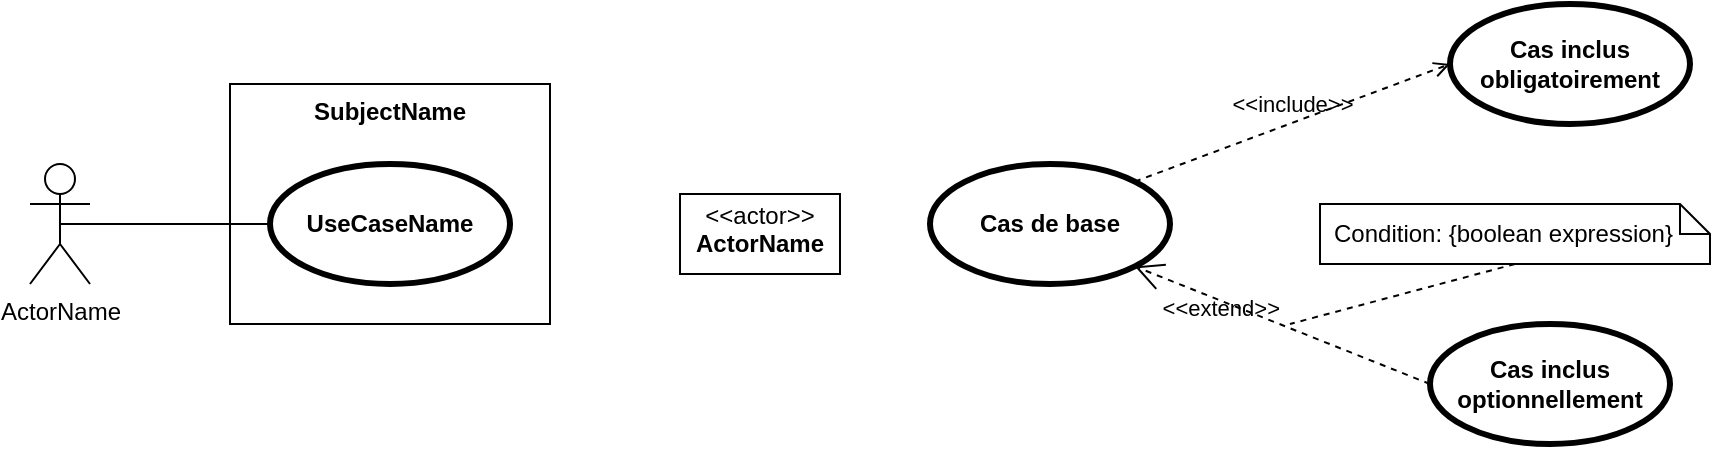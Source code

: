 <mxfile version="13.9.2" type="github">
  <diagram id="F-VjHP3vbZ721k1Tp0xN" name="Page-1">
    <mxGraphModel dx="1102" dy="610" grid="1" gridSize="10" guides="1" tooltips="1" connect="1" arrows="1" fold="1" page="1" pageScale="1" pageWidth="850" pageHeight="1100" math="0" shadow="0">
      <root>
        <mxCell id="0" />
        <mxCell id="1" parent="0" />
        <mxCell id="iwLn66LUUv6DTZ-AdvEo-15" value="SubjectName" style="shape=rect;html=1;verticalAlign=top;fontStyle=1;whiteSpace=wrap;align=center;" vertex="1" parent="1">
          <mxGeometry x="160" y="160" width="160" height="120" as="geometry" />
        </mxCell>
        <mxCell id="iwLn66LUUv6DTZ-AdvEo-2" value="ActorName" style="shape=umlActor;html=1;verticalLabelPosition=bottom;verticalAlign=top;align=center;" vertex="1" parent="1">
          <mxGeometry x="60" y="200" width="30" height="60" as="geometry" />
        </mxCell>
        <mxCell id="iwLn66LUUv6DTZ-AdvEo-3" value="UseCaseName" style="shape=ellipse;html=1;strokeWidth=3;fontStyle=1;whiteSpace=wrap;align=center;perimeter=ellipsePerimeter;" vertex="1" parent="1">
          <mxGeometry x="180" y="200" width="120" height="60" as="geometry" />
        </mxCell>
        <mxCell id="iwLn66LUUv6DTZ-AdvEo-4" value="&lt;p style=&quot;margin:0px;margin-top:4px;text-align:center;&quot;&gt;&amp;lt;&amp;lt;actor&amp;gt;&amp;gt;&lt;br/&gt;&lt;b&gt;ActorName&lt;/b&gt;&lt;/p&gt;" style="shape=rect;html=1;overflow=fill;html=1;whiteSpace=wrap;align=center;" vertex="1" parent="1">
          <mxGeometry x="385" y="215" width="80" height="40" as="geometry" />
        </mxCell>
        <mxCell id="iwLn66LUUv6DTZ-AdvEo-5" value="&lt;div&gt;Cas de base&lt;/div&gt;" style="shape=ellipse;html=1;strokeWidth=3;fontStyle=1;whiteSpace=wrap;align=center;perimeter=ellipsePerimeter;" vertex="1" parent="1">
          <mxGeometry x="510" y="200" width="120" height="60" as="geometry" />
        </mxCell>
        <mxCell id="iwLn66LUUv6DTZ-AdvEo-6" value="&lt;div&gt;Cas inclus&lt;/div&gt;&lt;div&gt;obligatoirement&lt;br&gt;&lt;/div&gt;" style="shape=ellipse;html=1;strokeWidth=3;fontStyle=1;whiteSpace=wrap;align=center;perimeter=ellipsePerimeter;" vertex="1" parent="1">
          <mxGeometry x="770" y="120" width="120" height="60" as="geometry" />
        </mxCell>
        <mxCell id="iwLn66LUUv6DTZ-AdvEo-7" value="&lt;div&gt;Cas inclus&lt;/div&gt;&lt;div&gt;optionnellement&lt;br&gt;&lt;/div&gt;" style="shape=ellipse;html=1;strokeWidth=3;fontStyle=1;whiteSpace=wrap;align=center;perimeter=ellipsePerimeter;" vertex="1" parent="1">
          <mxGeometry x="760" y="280" width="120" height="60" as="geometry" />
        </mxCell>
        <mxCell id="iwLn66LUUv6DTZ-AdvEo-8" value="&amp;lt;&amp;lt;include&amp;gt;&amp;gt;" style="edgeStyle=none;html=1;endArrow=open;verticalAlign=bottom;dashed=1;labelBackgroundColor=none;exitX=1;exitY=0;exitDx=0;exitDy=0;entryX=0;entryY=0.5;entryDx=0;entryDy=0;" edge="1" parent="1" source="iwLn66LUUv6DTZ-AdvEo-5" target="iwLn66LUUv6DTZ-AdvEo-6">
          <mxGeometry width="160" relative="1" as="geometry">
            <mxPoint x="830" y="130" as="sourcePoint" />
            <mxPoint x="990" y="130" as="targetPoint" />
          </mxGeometry>
        </mxCell>
        <mxCell id="iwLn66LUUv6DTZ-AdvEo-10" value="Condition: {boolean expression}" style="shape=note;size=15;spacingLeft=5;align=left;whiteSpace=wrap;" vertex="1" parent="1">
          <mxGeometry x="705" y="220" width="195" height="30" as="geometry" />
        </mxCell>
        <mxCell id="iwLn66LUUv6DTZ-AdvEo-11" value="&amp;lt;&amp;lt;extend&amp;gt;&amp;gt;" style="align=right;html=1;verticalAlign=bottom;rounded=0;labelBackgroundColor=none;endArrow=open;endSize=12;dashed=1;entryX=1;entryY=1;entryDx=0;entryDy=0;exitX=0;exitY=0.5;exitDx=0;exitDy=0;" edge="1" parent="1" source="iwLn66LUUv6DTZ-AdvEo-7" target="iwLn66LUUv6DTZ-AdvEo-5">
          <mxGeometry relative="1" as="geometry">
            <mxPoint x="499.996" y="361.213" as="targetPoint" />
            <mxPoint x="647.57" y="420" as="sourcePoint" />
          </mxGeometry>
        </mxCell>
        <mxCell id="iwLn66LUUv6DTZ-AdvEo-12" value="" style="edgeStyle=none;html=1;endArrow=none;rounded=0;labelBackgroundColor=none;dashed=1;exitX=0.5;exitY=1;" edge="1" source="iwLn66LUUv6DTZ-AdvEo-10" parent="1">
          <mxGeometry relative="1" as="geometry">
            <mxPoint x="690" y="280" as="targetPoint" />
          </mxGeometry>
        </mxCell>
        <mxCell id="iwLn66LUUv6DTZ-AdvEo-13" value="" style="edgeStyle=none;html=1;endArrow=none;verticalAlign=bottom;exitX=0.5;exitY=0.5;exitDx=0;exitDy=0;exitPerimeter=0;entryX=0;entryY=0.5;entryDx=0;entryDy=0;" edge="1" parent="1" source="iwLn66LUUv6DTZ-AdvEo-2" target="iwLn66LUUv6DTZ-AdvEo-3">
          <mxGeometry width="160" relative="1" as="geometry">
            <mxPoint x="120" y="270" as="sourcePoint" />
            <mxPoint x="280" y="270" as="targetPoint" />
          </mxGeometry>
        </mxCell>
      </root>
    </mxGraphModel>
  </diagram>
</mxfile>
